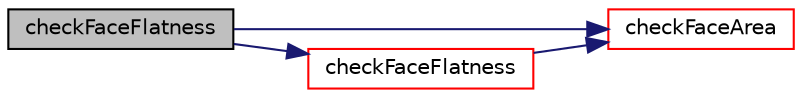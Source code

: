 digraph "checkFaceFlatness"
{
  bgcolor="transparent";
  edge [fontname="Helvetica",fontsize="10",labelfontname="Helvetica",labelfontsize="10"];
  node [fontname="Helvetica",fontsize="10",shape=record];
  rankdir="LR";
  Node10584 [label="checkFaceFlatness",height=0.2,width=0.4,color="black", fillcolor="grey75", style="filled", fontcolor="black"];
  Node10584 -> Node10585 [color="midnightblue",fontsize="10",style="solid",fontname="Helvetica"];
  Node10585 [label="checkFaceArea",height=0.2,width=0.4,color="red",URL="$a22309.html#a462b3d04e6ddc005ef107c6e4ed30aeb",tooltip="Small faces. "];
  Node10584 -> Node10690 [color="midnightblue",fontsize="10",style="solid",fontname="Helvetica"];
  Node10690 [label="checkFaceFlatness",height=0.2,width=0.4,color="red",URL="$a22309.html#acb7df07bcf27aac10bd53d646096cdec",tooltip="Area of faces v.s. sum of triangle areas. "];
  Node10690 -> Node10585 [color="midnightblue",fontsize="10",style="solid",fontname="Helvetica"];
}
